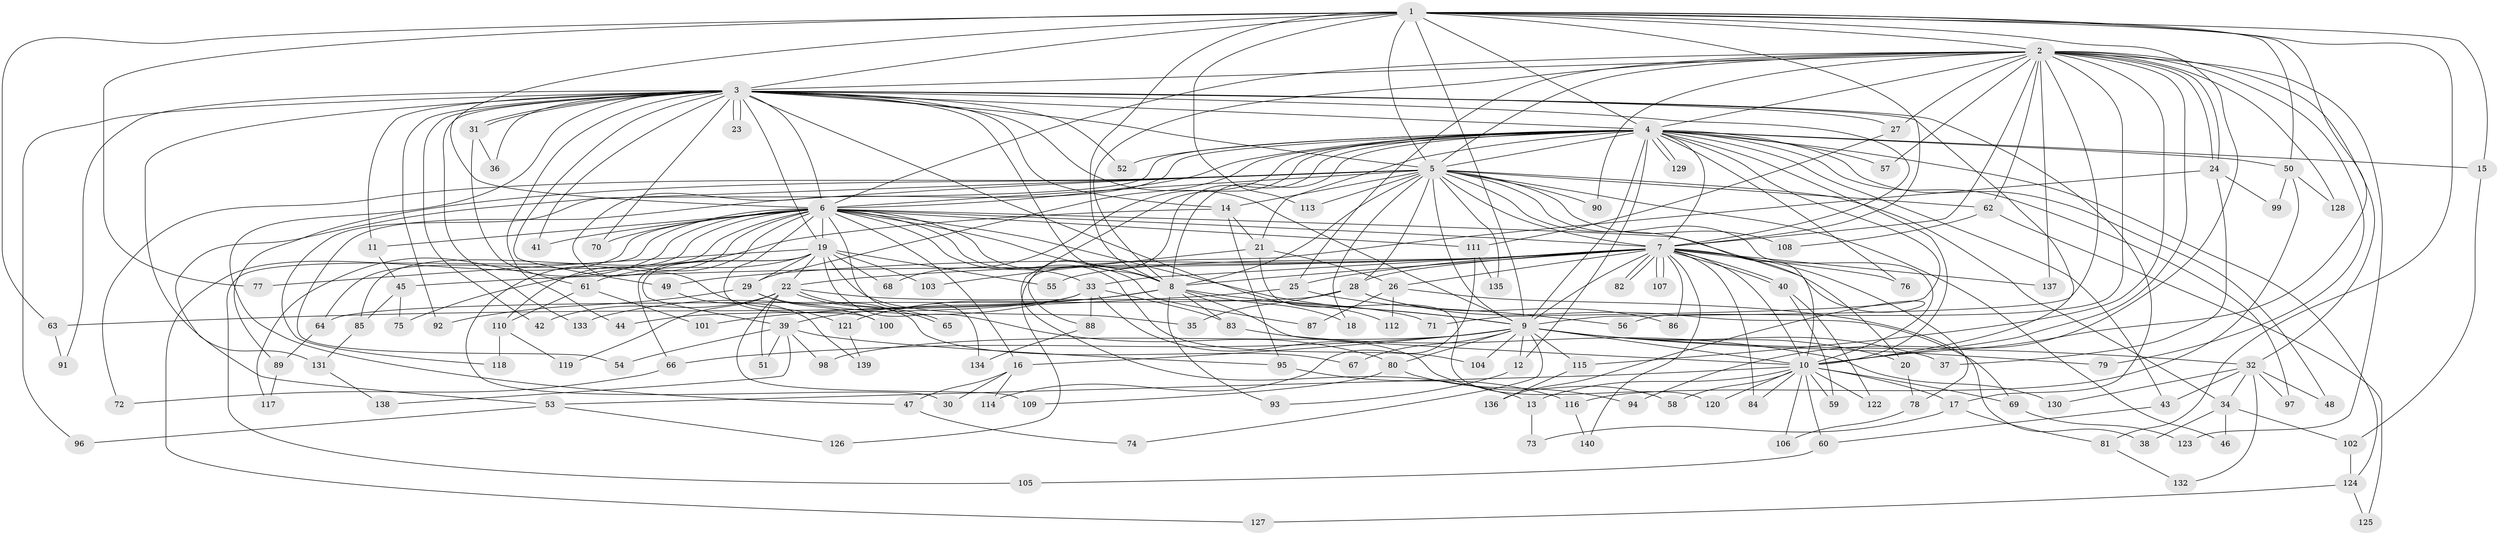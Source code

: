 // Generated by graph-tools (version 1.1) at 2025/01/03/09/25 03:01:28]
// undirected, 140 vertices, 305 edges
graph export_dot {
graph [start="1"]
  node [color=gray90,style=filled];
  1;
  2;
  3;
  4;
  5;
  6;
  7;
  8;
  9;
  10;
  11;
  12;
  13;
  14;
  15;
  16;
  17;
  18;
  19;
  20;
  21;
  22;
  23;
  24;
  25;
  26;
  27;
  28;
  29;
  30;
  31;
  32;
  33;
  34;
  35;
  36;
  37;
  38;
  39;
  40;
  41;
  42;
  43;
  44;
  45;
  46;
  47;
  48;
  49;
  50;
  51;
  52;
  53;
  54;
  55;
  56;
  57;
  58;
  59;
  60;
  61;
  62;
  63;
  64;
  65;
  66;
  67;
  68;
  69;
  70;
  71;
  72;
  73;
  74;
  75;
  76;
  77;
  78;
  79;
  80;
  81;
  82;
  83;
  84;
  85;
  86;
  87;
  88;
  89;
  90;
  91;
  92;
  93;
  94;
  95;
  96;
  97;
  98;
  99;
  100;
  101;
  102;
  103;
  104;
  105;
  106;
  107;
  108;
  109;
  110;
  111;
  112;
  113;
  114;
  115;
  116;
  117;
  118;
  119;
  120;
  121;
  122;
  123;
  124;
  125;
  126;
  127;
  128;
  129;
  130;
  131;
  132;
  133;
  134;
  135;
  136;
  137;
  138;
  139;
  140;
  1 -- 2;
  1 -- 3;
  1 -- 4;
  1 -- 5;
  1 -- 6;
  1 -- 7;
  1 -- 8;
  1 -- 9;
  1 -- 10;
  1 -- 15;
  1 -- 50;
  1 -- 63;
  1 -- 77;
  1 -- 81;
  1 -- 94;
  1 -- 113;
  2 -- 3;
  2 -- 4;
  2 -- 5;
  2 -- 6;
  2 -- 7;
  2 -- 8;
  2 -- 9;
  2 -- 10;
  2 -- 24;
  2 -- 24;
  2 -- 25;
  2 -- 27;
  2 -- 32;
  2 -- 56;
  2 -- 57;
  2 -- 62;
  2 -- 79;
  2 -- 90;
  2 -- 115;
  2 -- 123;
  2 -- 128;
  2 -- 137;
  3 -- 4;
  3 -- 5;
  3 -- 6;
  3 -- 7;
  3 -- 8;
  3 -- 9;
  3 -- 10;
  3 -- 11;
  3 -- 14;
  3 -- 17;
  3 -- 19;
  3 -- 23;
  3 -- 23;
  3 -- 27;
  3 -- 31;
  3 -- 31;
  3 -- 36;
  3 -- 41;
  3 -- 42;
  3 -- 44;
  3 -- 47;
  3 -- 49;
  3 -- 52;
  3 -- 53;
  3 -- 70;
  3 -- 91;
  3 -- 92;
  3 -- 96;
  3 -- 112;
  3 -- 133;
  4 -- 5;
  4 -- 6;
  4 -- 7;
  4 -- 8;
  4 -- 9;
  4 -- 10;
  4 -- 12;
  4 -- 13;
  4 -- 15;
  4 -- 21;
  4 -- 29;
  4 -- 43;
  4 -- 48;
  4 -- 50;
  4 -- 52;
  4 -- 57;
  4 -- 68;
  4 -- 71;
  4 -- 76;
  4 -- 88;
  4 -- 97;
  4 -- 121;
  4 -- 124;
  4 -- 129;
  4 -- 129;
  4 -- 131;
  5 -- 6;
  5 -- 7;
  5 -- 8;
  5 -- 9;
  5 -- 10;
  5 -- 14;
  5 -- 18;
  5 -- 28;
  5 -- 34;
  5 -- 46;
  5 -- 54;
  5 -- 62;
  5 -- 72;
  5 -- 89;
  5 -- 90;
  5 -- 108;
  5 -- 113;
  5 -- 118;
  5 -- 135;
  5 -- 136;
  6 -- 7;
  6 -- 8;
  6 -- 9;
  6 -- 10;
  6 -- 11;
  6 -- 16;
  6 -- 19;
  6 -- 30;
  6 -- 33;
  6 -- 41;
  6 -- 64;
  6 -- 70;
  6 -- 85;
  6 -- 87;
  6 -- 100;
  6 -- 104;
  6 -- 105;
  6 -- 110;
  6 -- 111;
  6 -- 117;
  6 -- 127;
  6 -- 134;
  7 -- 8;
  7 -- 9;
  7 -- 10;
  7 -- 20;
  7 -- 22;
  7 -- 25;
  7 -- 26;
  7 -- 28;
  7 -- 33;
  7 -- 40;
  7 -- 40;
  7 -- 45;
  7 -- 49;
  7 -- 55;
  7 -- 76;
  7 -- 78;
  7 -- 82;
  7 -- 82;
  7 -- 84;
  7 -- 86;
  7 -- 107;
  7 -- 107;
  7 -- 137;
  7 -- 140;
  8 -- 9;
  8 -- 10;
  8 -- 18;
  8 -- 39;
  8 -- 83;
  8 -- 93;
  8 -- 101;
  8 -- 121;
  9 -- 10;
  9 -- 12;
  9 -- 16;
  9 -- 20;
  9 -- 32;
  9 -- 37;
  9 -- 66;
  9 -- 67;
  9 -- 74;
  9 -- 79;
  9 -- 80;
  9 -- 98;
  9 -- 104;
  9 -- 115;
  10 -- 13;
  10 -- 17;
  10 -- 53;
  10 -- 58;
  10 -- 59;
  10 -- 60;
  10 -- 69;
  10 -- 84;
  10 -- 106;
  10 -- 120;
  10 -- 122;
  11 -- 45;
  12 -- 93;
  13 -- 73;
  14 -- 21;
  14 -- 75;
  14 -- 95;
  15 -- 102;
  16 -- 30;
  16 -- 47;
  16 -- 114;
  17 -- 73;
  17 -- 81;
  19 -- 22;
  19 -- 29;
  19 -- 35;
  19 -- 39;
  19 -- 55;
  19 -- 61;
  19 -- 66;
  19 -- 68;
  19 -- 77;
  19 -- 80;
  19 -- 103;
  20 -- 78;
  21 -- 26;
  21 -- 103;
  21 -- 120;
  22 -- 42;
  22 -- 51;
  22 -- 65;
  22 -- 65;
  22 -- 71;
  22 -- 109;
  22 -- 119;
  24 -- 37;
  24 -- 99;
  24 -- 126;
  25 -- 56;
  25 -- 63;
  26 -- 38;
  26 -- 87;
  26 -- 112;
  27 -- 111;
  28 -- 35;
  28 -- 64;
  28 -- 69;
  28 -- 86;
  29 -- 67;
  29 -- 92;
  29 -- 100;
  31 -- 36;
  31 -- 61;
  32 -- 34;
  32 -- 43;
  32 -- 48;
  32 -- 97;
  32 -- 130;
  32 -- 132;
  33 -- 44;
  33 -- 58;
  33 -- 83;
  33 -- 88;
  33 -- 133;
  34 -- 38;
  34 -- 46;
  34 -- 102;
  39 -- 51;
  39 -- 54;
  39 -- 95;
  39 -- 98;
  39 -- 138;
  40 -- 59;
  40 -- 122;
  43 -- 60;
  45 -- 75;
  45 -- 85;
  47 -- 74;
  49 -- 139;
  50 -- 99;
  50 -- 116;
  50 -- 128;
  53 -- 96;
  53 -- 126;
  60 -- 105;
  61 -- 101;
  61 -- 110;
  62 -- 108;
  62 -- 125;
  63 -- 91;
  64 -- 89;
  66 -- 72;
  69 -- 123;
  78 -- 106;
  80 -- 94;
  80 -- 109;
  81 -- 132;
  83 -- 130;
  85 -- 131;
  88 -- 134;
  89 -- 117;
  95 -- 116;
  102 -- 124;
  110 -- 118;
  110 -- 119;
  111 -- 114;
  111 -- 135;
  115 -- 136;
  116 -- 140;
  121 -- 139;
  124 -- 125;
  124 -- 127;
  131 -- 138;
}
